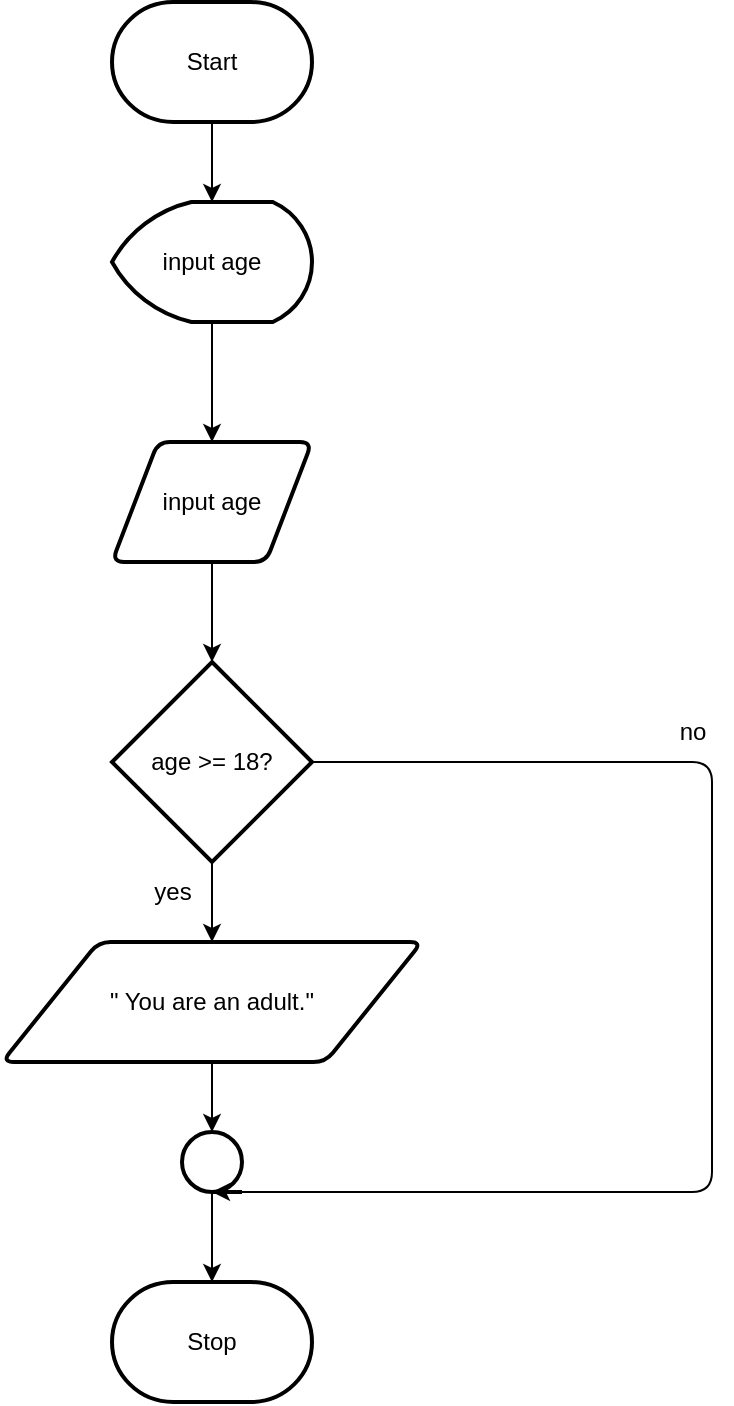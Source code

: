 <mxfile>
    <diagram id="R7iFyhHVEXHxjyfFK5yz" name="Page-1">
        <mxGraphModel dx="474" dy="305" grid="1" gridSize="10" guides="1" tooltips="1" connect="1" arrows="1" fold="1" page="1" pageScale="1" pageWidth="827" pageHeight="1169" math="0" shadow="0">
            <root>
                <mxCell id="0"/>
                <mxCell id="1" parent="0"/>
                <mxCell id="19" style="edgeStyle=none;html=1;entryX=0.5;entryY=0;entryDx=0;entryDy=0;" edge="1" parent="1" source="2">
                    <mxGeometry relative="1" as="geometry">
                        <mxPoint x="270" y="120" as="targetPoint"/>
                    </mxGeometry>
                </mxCell>
                <mxCell id="2" value="Start" style="strokeWidth=2;html=1;shape=mxgraph.flowchart.terminator;whiteSpace=wrap;" vertex="1" parent="1">
                    <mxGeometry x="220" y="20" width="100" height="60" as="geometry"/>
                </mxCell>
                <mxCell id="17" style="edgeStyle=none;html=1;" edge="1" parent="1" target="4">
                    <mxGeometry relative="1" as="geometry">
                        <mxPoint x="270" y="180.0" as="sourcePoint"/>
                    </mxGeometry>
                </mxCell>
                <mxCell id="16" style="edgeStyle=none;html=1;" edge="1" parent="1" source="4" target="5">
                    <mxGeometry relative="1" as="geometry"/>
                </mxCell>
                <mxCell id="4" value="input age" style="shape=parallelogram;html=1;strokeWidth=2;perimeter=parallelogramPerimeter;whiteSpace=wrap;rounded=1;arcSize=12;size=0.23;" vertex="1" parent="1">
                    <mxGeometry x="220" y="240" width="100" height="60" as="geometry"/>
                </mxCell>
                <mxCell id="11" style="edgeStyle=none;html=1;" edge="1" parent="1" source="5" target="6">
                    <mxGeometry relative="1" as="geometry"/>
                </mxCell>
                <mxCell id="5" value="age &amp;gt;= 18?" style="strokeWidth=2;html=1;shape=mxgraph.flowchart.decision;whiteSpace=wrap;" vertex="1" parent="1">
                    <mxGeometry x="220" y="350" width="100" height="100" as="geometry"/>
                </mxCell>
                <mxCell id="14" style="edgeStyle=none;html=1;" edge="1" parent="1" source="6" target="8">
                    <mxGeometry relative="1" as="geometry"/>
                </mxCell>
                <mxCell id="6" value="&quot; You are an adult.&quot;" style="shape=parallelogram;html=1;strokeWidth=2;perimeter=parallelogramPerimeter;whiteSpace=wrap;rounded=1;arcSize=12;size=0.23;" vertex="1" parent="1">
                    <mxGeometry x="165" y="490" width="210" height="60" as="geometry"/>
                </mxCell>
                <mxCell id="7" value="Stop" style="strokeWidth=2;html=1;shape=mxgraph.flowchart.terminator;whiteSpace=wrap;" vertex="1" parent="1">
                    <mxGeometry x="220" y="660" width="100" height="60" as="geometry"/>
                </mxCell>
                <mxCell id="8" value="" style="strokeWidth=2;html=1;shape=mxgraph.flowchart.sequential_data;whiteSpace=wrap;" vertex="1" parent="1">
                    <mxGeometry x="255" y="585" width="30" height="30" as="geometry"/>
                </mxCell>
                <mxCell id="9" style="edgeStyle=none;html=1;entryX=0.5;entryY=1;entryDx=0;entryDy=0;entryPerimeter=0;" edge="1" parent="1" source="5" target="8">
                    <mxGeometry relative="1" as="geometry">
                        <Array as="points">
                            <mxPoint x="520" y="400"/>
                            <mxPoint x="520" y="615"/>
                        </Array>
                    </mxGeometry>
                </mxCell>
                <mxCell id="10" value="no" style="text;html=1;align=center;verticalAlign=middle;resizable=0;points=[];autosize=1;strokeColor=none;fillColor=none;" vertex="1" parent="1">
                    <mxGeometry x="490" y="370" width="40" height="30" as="geometry"/>
                </mxCell>
                <mxCell id="12" value="yes" style="text;html=1;align=center;verticalAlign=middle;resizable=0;points=[];autosize=1;strokeColor=none;fillColor=none;" vertex="1" parent="1">
                    <mxGeometry x="230" y="450" width="40" height="30" as="geometry"/>
                </mxCell>
                <mxCell id="15" style="edgeStyle=none;html=1;entryX=0.5;entryY=0;entryDx=0;entryDy=0;entryPerimeter=0;" edge="1" parent="1" source="8" target="7">
                    <mxGeometry relative="1" as="geometry"/>
                </mxCell>
                <mxCell id="21" value="input age" style="strokeWidth=2;html=1;shape=mxgraph.flowchart.display;whiteSpace=wrap;" vertex="1" parent="1">
                    <mxGeometry x="220" y="120" width="100" height="60" as="geometry"/>
                </mxCell>
            </root>
        </mxGraphModel>
    </diagram>
</mxfile>